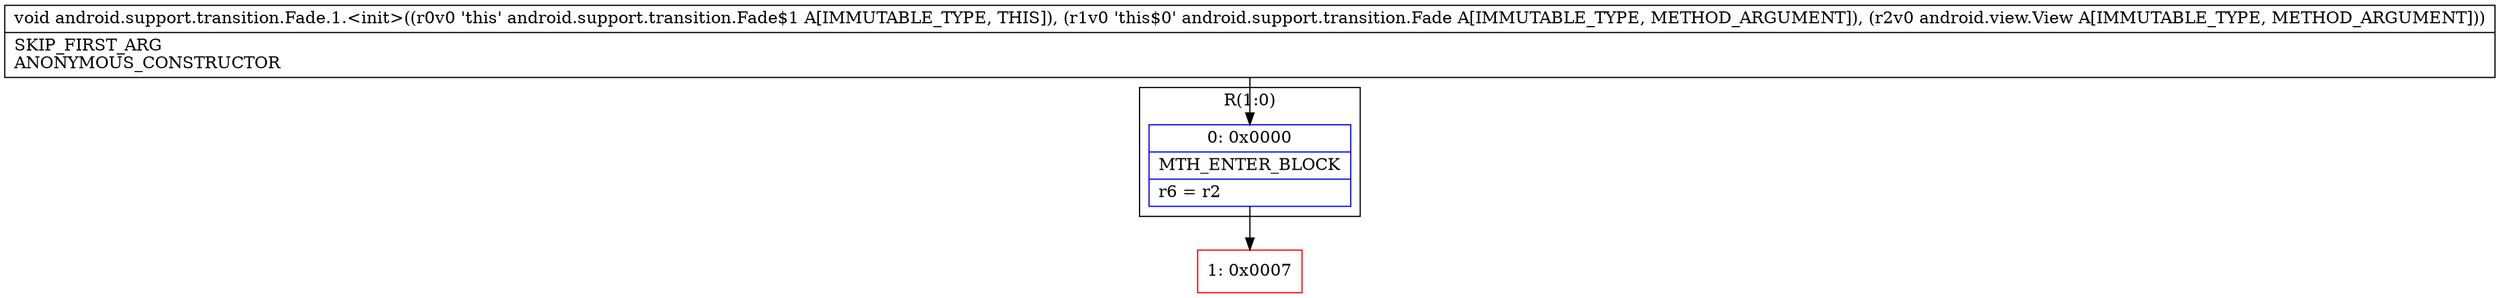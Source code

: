 digraph "CFG forandroid.support.transition.Fade.1.\<init\>(Landroid\/support\/transition\/Fade;Landroid\/view\/View;)V" {
subgraph cluster_Region_295245672 {
label = "R(1:0)";
node [shape=record,color=blue];
Node_0 [shape=record,label="{0\:\ 0x0000|MTH_ENTER_BLOCK\l|r6 = r2\l}"];
}
Node_1 [shape=record,color=red,label="{1\:\ 0x0007}"];
MethodNode[shape=record,label="{void android.support.transition.Fade.1.\<init\>((r0v0 'this' android.support.transition.Fade$1 A[IMMUTABLE_TYPE, THIS]), (r1v0 'this$0' android.support.transition.Fade A[IMMUTABLE_TYPE, METHOD_ARGUMENT]), (r2v0 android.view.View A[IMMUTABLE_TYPE, METHOD_ARGUMENT]))  | SKIP_FIRST_ARG\lANONYMOUS_CONSTRUCTOR\l}"];
MethodNode -> Node_0;
Node_0 -> Node_1;
}

